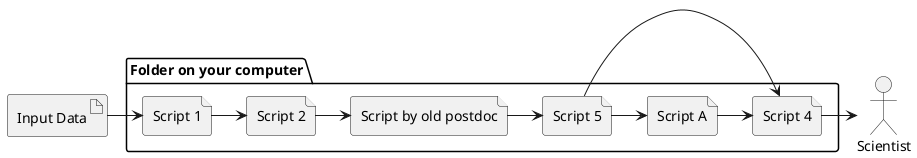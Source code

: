 @startuml
actor "Scientist" as os
artifact "Input Data" as i
folder "Folder on your computer" as folder {

file "Script 1" as a
file "Script 2" as b
file "Script A" as c
file "Script 4" as d
file "Script by old postdoc" as e
file "Script 5" as f
}

i->a
a->b
b->e
e->f
f->d
f->c
c->d

d-----right-->os
@enduml
